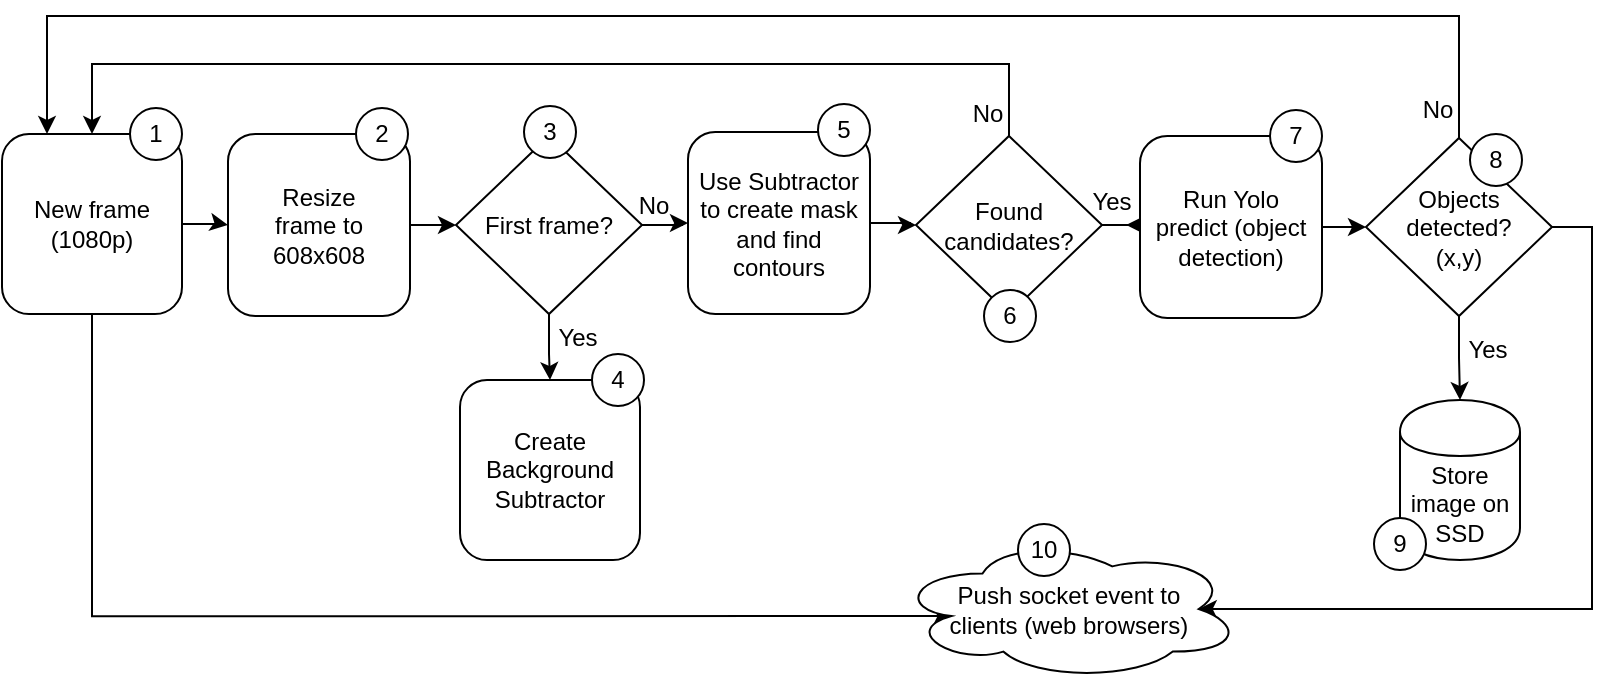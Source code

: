 <mxGraphModel dx="994" dy="653" grid="0" gridSize="10" guides="1" tooltips="1" connect="1" arrows="1" fold="1" page="1" pageScale="1" pageWidth="850" pageHeight="1100" background="#ffffff"><root><mxCell id="0"/><mxCell id="1" parent="0"/><mxCell id="57" style="edgeStyle=orthogonalEdgeStyle;rounded=0;html=1;entryX=0;entryY=0.5;jettySize=auto;orthogonalLoop=1;" parent="1" source="2" target="42" edge="1"><mxGeometry relative="1" as="geometry"/></mxCell><mxCell id="81" style="edgeStyle=orthogonalEdgeStyle;rounded=0;html=1;entryX=0.16;entryY=0.55;entryPerimeter=0;jettySize=auto;orthogonalLoop=1;" parent="1" source="2" target="78" edge="1"><mxGeometry relative="1" as="geometry"><Array as="points"><mxPoint x="58" y="341"/></Array></mxGeometry></mxCell><mxCell id="2" value="New frame (1080p)&lt;div&gt;&lt;/div&gt;" style="whiteSpace=wrap;html=1;aspect=fixed;rounded=1;gradientColor=none;" parent="1" vertex="1"><mxGeometry x="13" y="100" width="90" height="90" as="geometry"/></mxCell><mxCell id="37" value="1" style="ellipse;whiteSpace=wrap;html=1;aspect=fixed;" parent="1" vertex="1"><mxGeometry x="77" y="87" width="26" height="26" as="geometry"/></mxCell><mxCell id="58" style="edgeStyle=orthogonalEdgeStyle;rounded=0;html=1;entryX=0;entryY=0.5;jettySize=auto;orthogonalLoop=1;" parent="1" source="42" target="43" edge="1"><mxGeometry relative="1" as="geometry"/></mxCell><mxCell id="42" value="&lt;div&gt;Resize&lt;/div&gt;frame to 608x608" style="whiteSpace=wrap;html=1;aspect=fixed;rounded=1;gradientColor=none;" parent="1" vertex="1"><mxGeometry x="126" y="100" width="91" height="91" as="geometry"/></mxCell><mxCell id="45" style="edgeStyle=orthogonalEdgeStyle;rounded=0;html=1;entryX=0.5;entryY=0;jettySize=auto;orthogonalLoop=1;" parent="1" source="43" target="44" edge="1"><mxGeometry relative="1" as="geometry"/></mxCell><mxCell id="59" style="edgeStyle=orthogonalEdgeStyle;rounded=0;html=1;entryX=0;entryY=0.5;jettySize=auto;orthogonalLoop=1;" parent="1" source="43" target="46" edge="1"><mxGeometry relative="1" as="geometry"/></mxCell><mxCell id="43" value="First frame?" style="rhombus;whiteSpace=wrap;html=1;" parent="1" vertex="1"><mxGeometry x="240" y="101" width="93" height="89" as="geometry"/></mxCell><mxCell id="44" value="Create Background Subtractor&lt;div&gt;&lt;/div&gt;" style="whiteSpace=wrap;html=1;aspect=fixed;rounded=1;gradientColor=none;" parent="1" vertex="1"><mxGeometry x="242" y="223" width="90" height="90" as="geometry"/></mxCell><mxCell id="60" style="edgeStyle=orthogonalEdgeStyle;rounded=0;html=1;entryX=0;entryY=0.5;jettySize=auto;orthogonalLoop=1;" parent="1" source="46" target="47" edge="1"><mxGeometry relative="1" as="geometry"/></mxCell><mxCell id="46" value="Use Subtractor to create mask and find contours&lt;div&gt;&lt;/div&gt;" style="whiteSpace=wrap;html=1;aspect=fixed;rounded=1;gradientColor=none;" parent="1" vertex="1"><mxGeometry x="356" y="99" width="91" height="91" as="geometry"/></mxCell><mxCell id="65" style="edgeStyle=orthogonalEdgeStyle;rounded=0;html=1;jettySize=auto;orthogonalLoop=1;" parent="1" source="47" edge="1"><mxGeometry relative="1" as="geometry"><mxPoint x="575.125" y="145.5" as="targetPoint"/></mxGeometry></mxCell><mxCell id="68" style="edgeStyle=orthogonalEdgeStyle;rounded=0;html=1;entryX=0.5;entryY=0;jettySize=auto;orthogonalLoop=1;" parent="1" source="47" target="2" edge="1"><mxGeometry relative="1" as="geometry"><Array as="points"><mxPoint x="517" y="65"/><mxPoint x="58" y="65"/></Array></mxGeometry></mxCell><mxCell id="47" value="Found&lt;div&gt;candidates?&lt;/div&gt;" style="rhombus;whiteSpace=wrap;html=1;" parent="1" vertex="1"><mxGeometry x="470" y="101" width="93" height="89" as="geometry"/></mxCell><mxCell id="66" style="edgeStyle=orthogonalEdgeStyle;rounded=0;html=1;entryX=0;entryY=0.5;jettySize=auto;orthogonalLoop=1;" parent="1" source="51" target="52" edge="1"><mxGeometry relative="1" as="geometry"/></mxCell><mxCell id="51" value="Run Yolo&lt;div&gt;predict (object detection)&lt;div&gt;&lt;/div&gt;&lt;/div&gt;" style="whiteSpace=wrap;html=1;aspect=fixed;rounded=1;gradientColor=none;" parent="1" vertex="1"><mxGeometry x="582" y="101" width="91" height="91" as="geometry"/></mxCell><mxCell id="56" style="edgeStyle=orthogonalEdgeStyle;rounded=0;html=1;jettySize=auto;orthogonalLoop=1;" parent="1" source="52" target="55" edge="1"><mxGeometry relative="1" as="geometry"/></mxCell><mxCell id="69" style="edgeStyle=orthogonalEdgeStyle;rounded=0;html=1;entryX=0.25;entryY=0;jettySize=auto;orthogonalLoop=1;" parent="1" source="52" target="2" edge="1"><mxGeometry relative="1" as="geometry"><Array as="points"><mxPoint x="742" y="41"/><mxPoint x="36" y="41"/></Array></mxGeometry></mxCell><mxCell id="82" style="edgeStyle=orthogonalEdgeStyle;rounded=0;html=1;entryX=0.875;entryY=0.5;entryPerimeter=0;jettySize=auto;orthogonalLoop=1;" parent="1" source="52" target="78" edge="1"><mxGeometry relative="1" as="geometry"><Array as="points"><mxPoint x="808" y="147"/><mxPoint x="808" y="337"/></Array></mxGeometry></mxCell><mxCell id="52" value="Objects detected?&lt;div&gt;(x,y)&lt;/div&gt;" style="rhombus;whiteSpace=wrap;html=1;" parent="1" vertex="1"><mxGeometry x="695" y="102" width="93" height="89" as="geometry"/></mxCell><mxCell id="55" value="Store image on SSD" style="shape=cylinder;whiteSpace=wrap;html=1;boundedLbl=1;" parent="1" vertex="1"><mxGeometry x="712" y="233" width="60" height="80" as="geometry"/></mxCell><mxCell id="70" value="Yes" style="text;html=1;strokeColor=none;fillColor=none;align=center;verticalAlign=middle;whiteSpace=wrap;rounded=0;" parent="1" vertex="1"><mxGeometry x="736" y="198" width="40" height="20" as="geometry"/></mxCell><mxCell id="71" value="No" style="text;html=1;strokeColor=none;fillColor=none;align=center;verticalAlign=middle;whiteSpace=wrap;rounded=0;" parent="1" vertex="1"><mxGeometry x="711" y="78" width="40" height="20" as="geometry"/></mxCell><mxCell id="72" value="No" style="text;html=1;strokeColor=none;fillColor=none;align=center;verticalAlign=middle;whiteSpace=wrap;rounded=0;" parent="1" vertex="1"><mxGeometry x="486" y="80" width="40" height="20" as="geometry"/></mxCell><mxCell id="73" value="No" style="text;html=1;strokeColor=none;fillColor=none;align=center;verticalAlign=middle;whiteSpace=wrap;rounded=0;" parent="1" vertex="1"><mxGeometry x="319" y="126" width="40" height="20" as="geometry"/></mxCell><mxCell id="74" value="Yes" style="text;html=1;strokeColor=none;fillColor=none;align=center;verticalAlign=middle;whiteSpace=wrap;rounded=0;" parent="1" vertex="1"><mxGeometry x="548" y="124" width="40" height="20" as="geometry"/></mxCell><mxCell id="75" value="Yes" style="text;html=1;strokeColor=none;fillColor=none;align=center;verticalAlign=middle;whiteSpace=wrap;rounded=0;" parent="1" vertex="1"><mxGeometry x="281" y="192" width="40" height="20" as="geometry"/></mxCell><mxCell id="78" value="Push socket event to&lt;div&gt;clients&amp;nbsp;&lt;span style=&quot;letter-spacing: 0px&quot;&gt;(web browsers)&lt;/span&gt;&lt;/div&gt;" style="ellipse;shape=cloud;whiteSpace=wrap;html=1;" parent="1" vertex="1"><mxGeometry x="460" y="302" width="173" height="71" as="geometry"/></mxCell><mxCell id="39" value="2" style="ellipse;whiteSpace=wrap;html=1;aspect=fixed;" parent="1" vertex="1"><mxGeometry x="190" y="87" width="26" height="26" as="geometry"/></mxCell><mxCell id="84" value="3" style="ellipse;whiteSpace=wrap;html=1;aspect=fixed;" parent="1" vertex="1"><mxGeometry x="274" y="86" width="26" height="26" as="geometry"/></mxCell><mxCell id="85" value="4" style="ellipse;whiteSpace=wrap;html=1;aspect=fixed;" parent="1" vertex="1"><mxGeometry x="308" y="210" width="26" height="26" as="geometry"/></mxCell><mxCell id="86" value="5" style="ellipse;whiteSpace=wrap;html=1;aspect=fixed;" parent="1" vertex="1"><mxGeometry x="421" y="85" width="26" height="26" as="geometry"/></mxCell><mxCell id="87" value="6" style="ellipse;whiteSpace=wrap;html=1;aspect=fixed;" parent="1" vertex="1"><mxGeometry x="504" y="178" width="26" height="26" as="geometry"/></mxCell><mxCell id="88" value="7" style="ellipse;whiteSpace=wrap;html=1;aspect=fixed;" parent="1" vertex="1"><mxGeometry x="647" y="88" width="26" height="26" as="geometry"/></mxCell><mxCell id="89" value="8" style="ellipse;whiteSpace=wrap;html=1;aspect=fixed;" parent="1" vertex="1"><mxGeometry x="747" y="100" width="26" height="26" as="geometry"/></mxCell><mxCell id="90" value="9" style="ellipse;whiteSpace=wrap;html=1;aspect=fixed;" parent="1" vertex="1"><mxGeometry x="699" y="292" width="26" height="26" as="geometry"/></mxCell><mxCell id="91" value="10" style="ellipse;whiteSpace=wrap;html=1;aspect=fixed;" parent="1" vertex="1"><mxGeometry x="521" y="295" width="26" height="26" as="geometry"/></mxCell></root></mxGraphModel>
